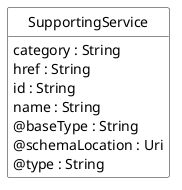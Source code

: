 @startuml
hide circle
hide methods
hide stereotype
show <<Enumeration>> stereotype
skinparam class {
   BackgroundColor<<Enumeration>> #E6F5F7
   BackgroundColor<<Ref>> #FFFFE0
   BackgroundColor<<Pivot>> #FFFFFFF
   BackgroundColor<<SimpleType>> #E2F0DA
   BackgroundColor #FCF2E3
}

class SupportingService <<Pivot>> {
    category : String
    href : String
    id : String
    name : String
    @baseType : String
    @schemaLocation : Uri
    @type : String
}


@enduml